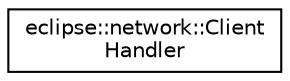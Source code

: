 digraph "Graphical Class Hierarchy"
{
  edge [fontname="Helvetica",fontsize="10",labelfontname="Helvetica",labelfontsize="10"];
  node [fontname="Helvetica",fontsize="10",shape=record];
  rankdir="LR";
  Node1 [label="eclipse::network::Client\lHandler",height=0.2,width=0.4,color="black", fillcolor="white", style="filled",URL="$classeclipse_1_1network_1_1ClientHandler.html"];
}
